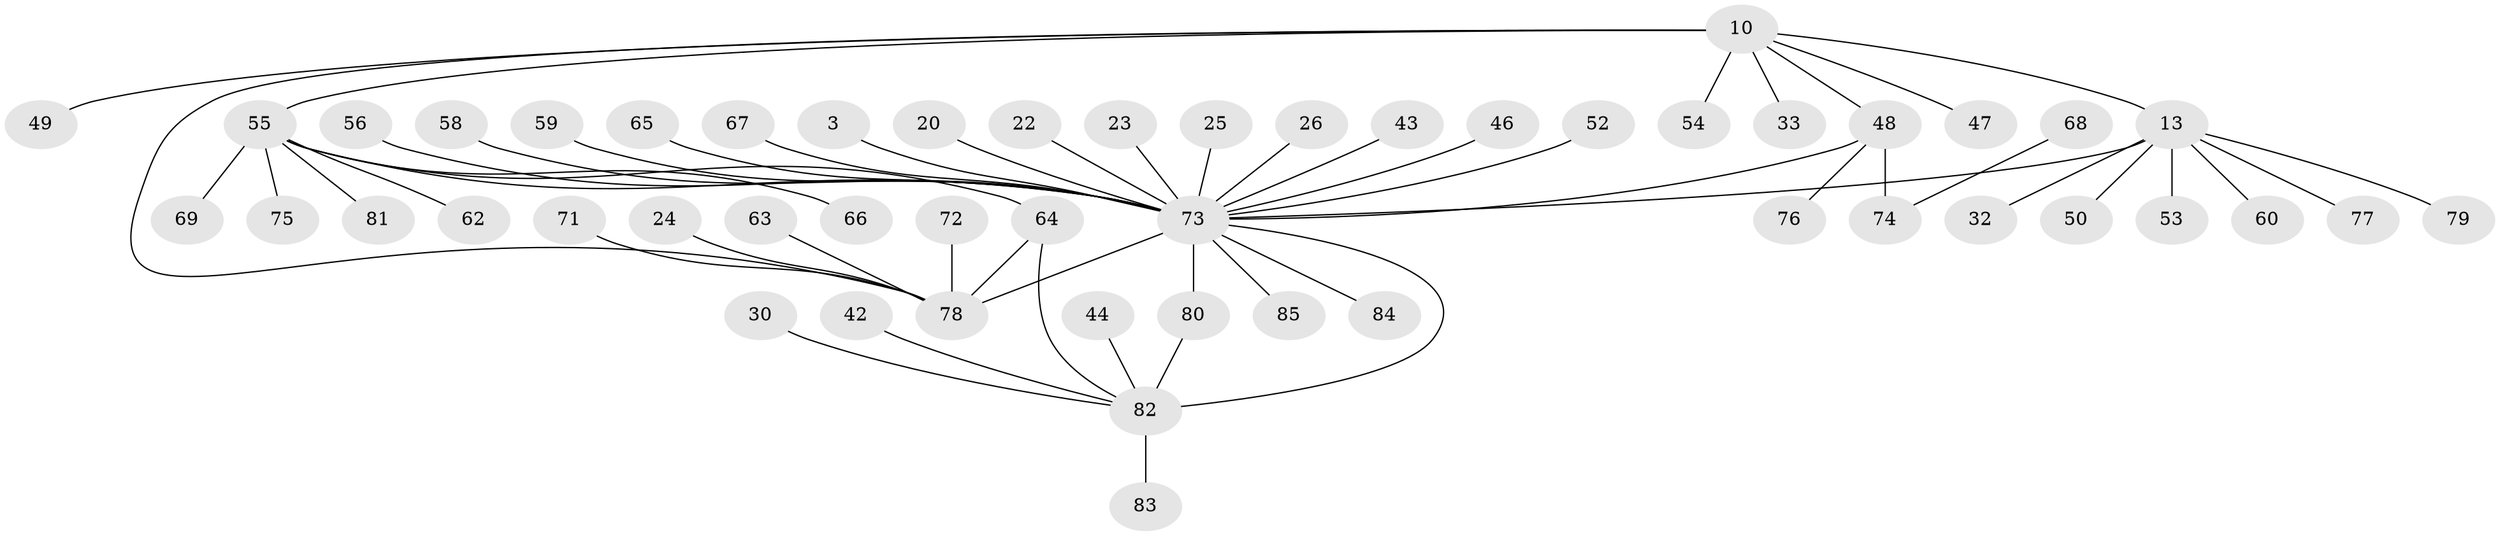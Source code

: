 // original degree distribution, {28: 0.011764705882352941, 9: 0.023529411764705882, 1: 0.5294117647058824, 5: 0.047058823529411764, 4: 0.047058823529411764, 8: 0.011764705882352941, 7: 0.023529411764705882, 3: 0.12941176470588237, 10: 0.011764705882352941, 2: 0.15294117647058825, 6: 0.011764705882352941}
// Generated by graph-tools (version 1.1) at 2025/51/03/04/25 21:51:33]
// undirected, 51 vertices, 56 edges
graph export_dot {
graph [start="1"]
  node [color=gray90,style=filled];
  3;
  10;
  13 [super="+5+11"];
  20;
  22;
  23;
  24;
  25;
  26;
  30 [super="+29"];
  32;
  33;
  42;
  43 [super="+27"];
  44 [super="+41"];
  46;
  47;
  48 [super="+34"];
  49;
  50;
  52;
  53;
  54 [super="+51"];
  55 [super="+39+36"];
  56;
  58;
  59;
  60 [super="+28"];
  62;
  63;
  64 [super="+40+57"];
  65;
  66;
  67;
  68;
  69;
  71;
  72 [super="+14"];
  73 [super="+18+4+17"];
  74 [super="+38"];
  75;
  76;
  77;
  78 [super="+61+35+70"];
  79;
  80 [super="+31"];
  81;
  82 [super="+16+19"];
  83;
  84;
  85 [super="+45"];
  3 -- 73;
  10 -- 33;
  10 -- 47;
  10 -- 49;
  10 -- 55 [weight=2];
  10 -- 13 [weight=2];
  10 -- 48;
  10 -- 78;
  10 -- 54;
  13 -- 32;
  13 -- 79;
  13 -- 77;
  13 -- 50;
  13 -- 53;
  13 -- 73 [weight=7];
  13 -- 60;
  20 -- 73;
  22 -- 73;
  23 -- 73;
  24 -- 78;
  25 -- 73;
  26 -- 73;
  30 -- 82;
  42 -- 82;
  43 -- 73;
  44 -- 82;
  46 -- 73;
  48 -- 73 [weight=2];
  48 -- 76;
  48 -- 74;
  52 -- 73;
  55 -- 69;
  55 -- 62;
  55 -- 73 [weight=3];
  55 -- 64;
  55 -- 81;
  55 -- 66;
  55 -- 75;
  56 -- 73;
  58 -- 73;
  59 -- 73;
  63 -- 78;
  64 -- 82;
  64 -- 78;
  65 -- 73;
  67 -- 73;
  68 -- 74;
  71 -- 78;
  72 -- 78;
  73 -- 78 [weight=6];
  73 -- 80;
  73 -- 82 [weight=2];
  73 -- 84;
  73 -- 85;
  80 -- 82 [weight=2];
  82 -- 83;
}
